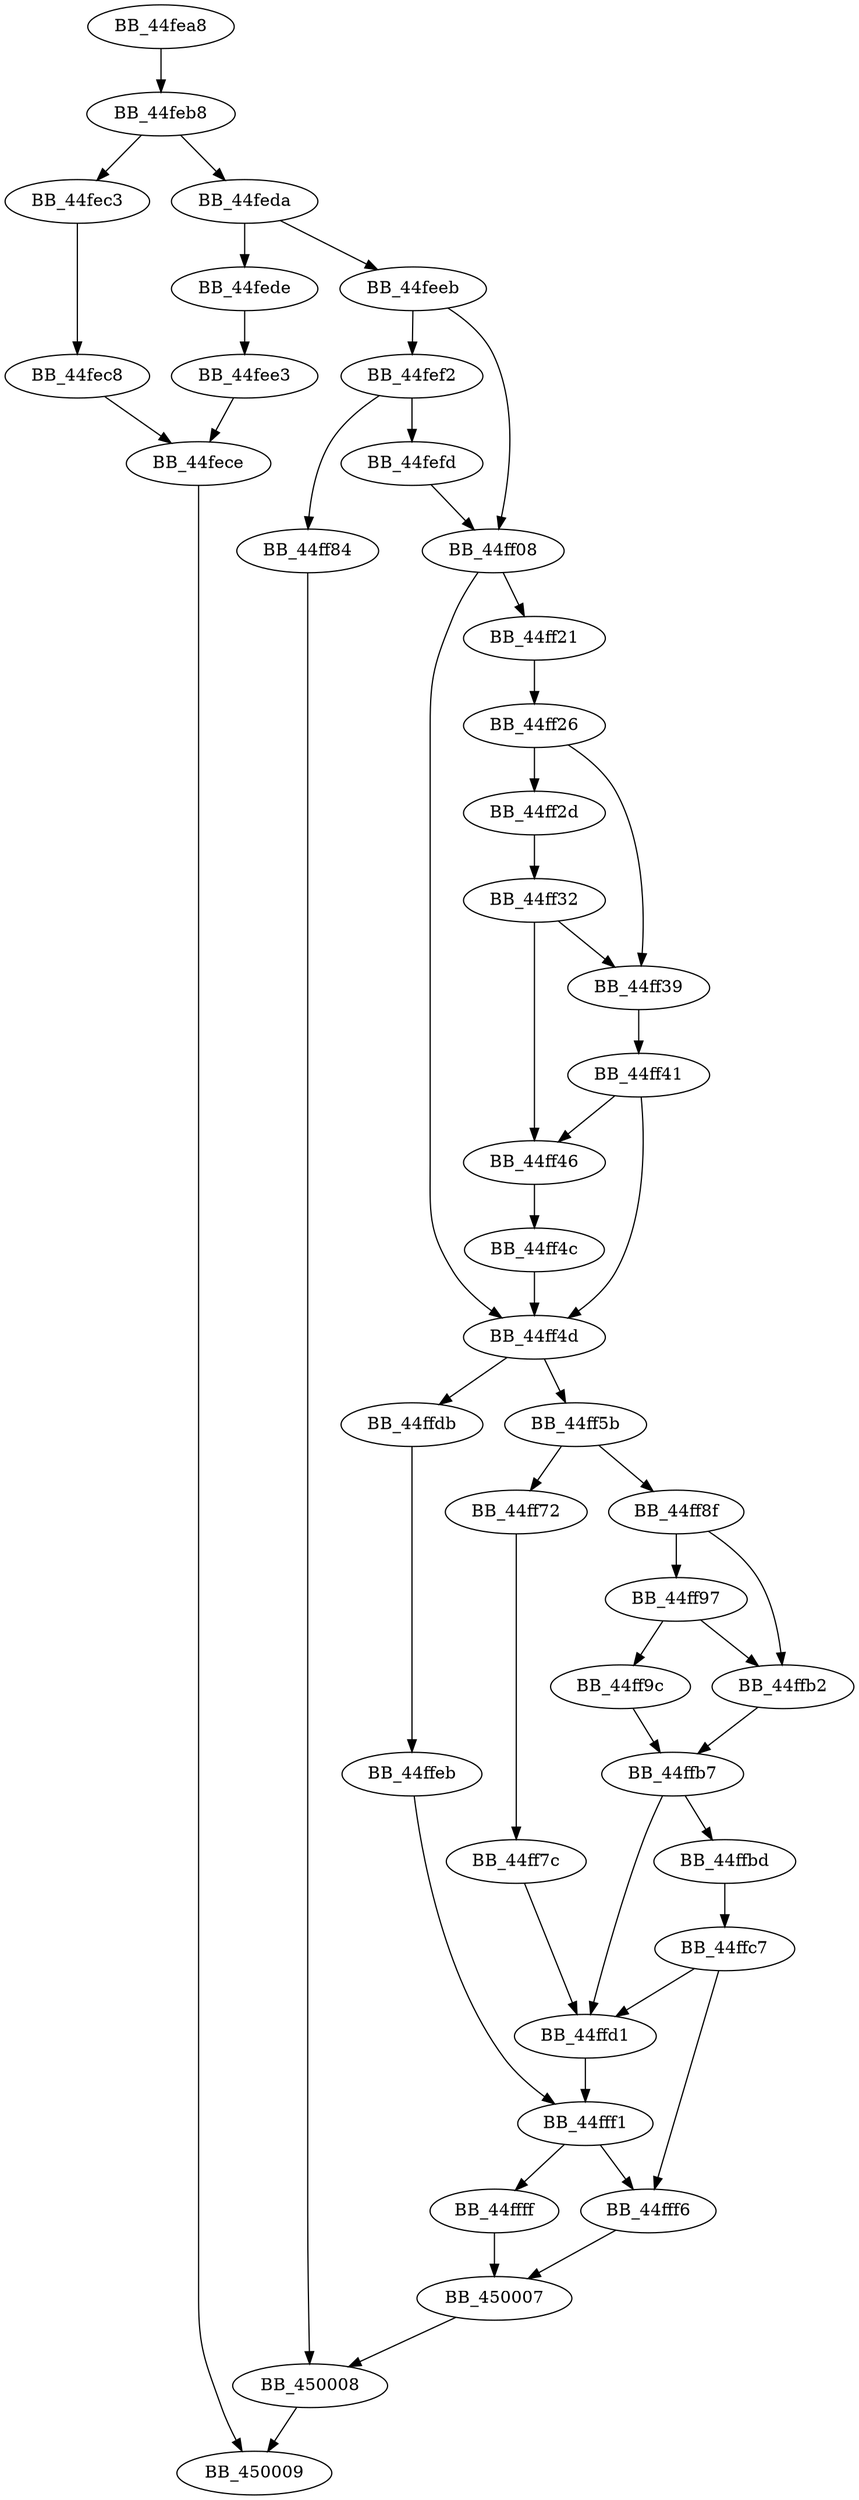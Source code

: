 DiGraph sub_44FEA8{
BB_44fea8->BB_44feb8
BB_44feb8->BB_44fec3
BB_44feb8->BB_44feda
BB_44fec3->BB_44fec8
BB_44fec8->BB_44fece
BB_44fece->BB_450009
BB_44feda->BB_44fede
BB_44feda->BB_44feeb
BB_44fede->BB_44fee3
BB_44fee3->BB_44fece
BB_44feeb->BB_44fef2
BB_44feeb->BB_44ff08
BB_44fef2->BB_44fefd
BB_44fef2->BB_44ff84
BB_44fefd->BB_44ff08
BB_44ff08->BB_44ff21
BB_44ff08->BB_44ff4d
BB_44ff21->BB_44ff26
BB_44ff26->BB_44ff2d
BB_44ff26->BB_44ff39
BB_44ff2d->BB_44ff32
BB_44ff32->BB_44ff39
BB_44ff32->BB_44ff46
BB_44ff39->BB_44ff41
BB_44ff41->BB_44ff46
BB_44ff41->BB_44ff4d
BB_44ff46->BB_44ff4c
BB_44ff4c->BB_44ff4d
BB_44ff4d->BB_44ff5b
BB_44ff4d->BB_44ffdb
BB_44ff5b->BB_44ff72
BB_44ff5b->BB_44ff8f
BB_44ff72->BB_44ff7c
BB_44ff7c->BB_44ffd1
BB_44ff84->BB_450008
BB_44ff8f->BB_44ff97
BB_44ff8f->BB_44ffb2
BB_44ff97->BB_44ff9c
BB_44ff97->BB_44ffb2
BB_44ff9c->BB_44ffb7
BB_44ffb2->BB_44ffb7
BB_44ffb7->BB_44ffbd
BB_44ffb7->BB_44ffd1
BB_44ffbd->BB_44ffc7
BB_44ffc7->BB_44ffd1
BB_44ffc7->BB_44fff6
BB_44ffd1->BB_44fff1
BB_44ffdb->BB_44ffeb
BB_44ffeb->BB_44fff1
BB_44fff1->BB_44fff6
BB_44fff1->BB_44ffff
BB_44fff6->BB_450007
BB_44ffff->BB_450007
BB_450007->BB_450008
BB_450008->BB_450009
}

